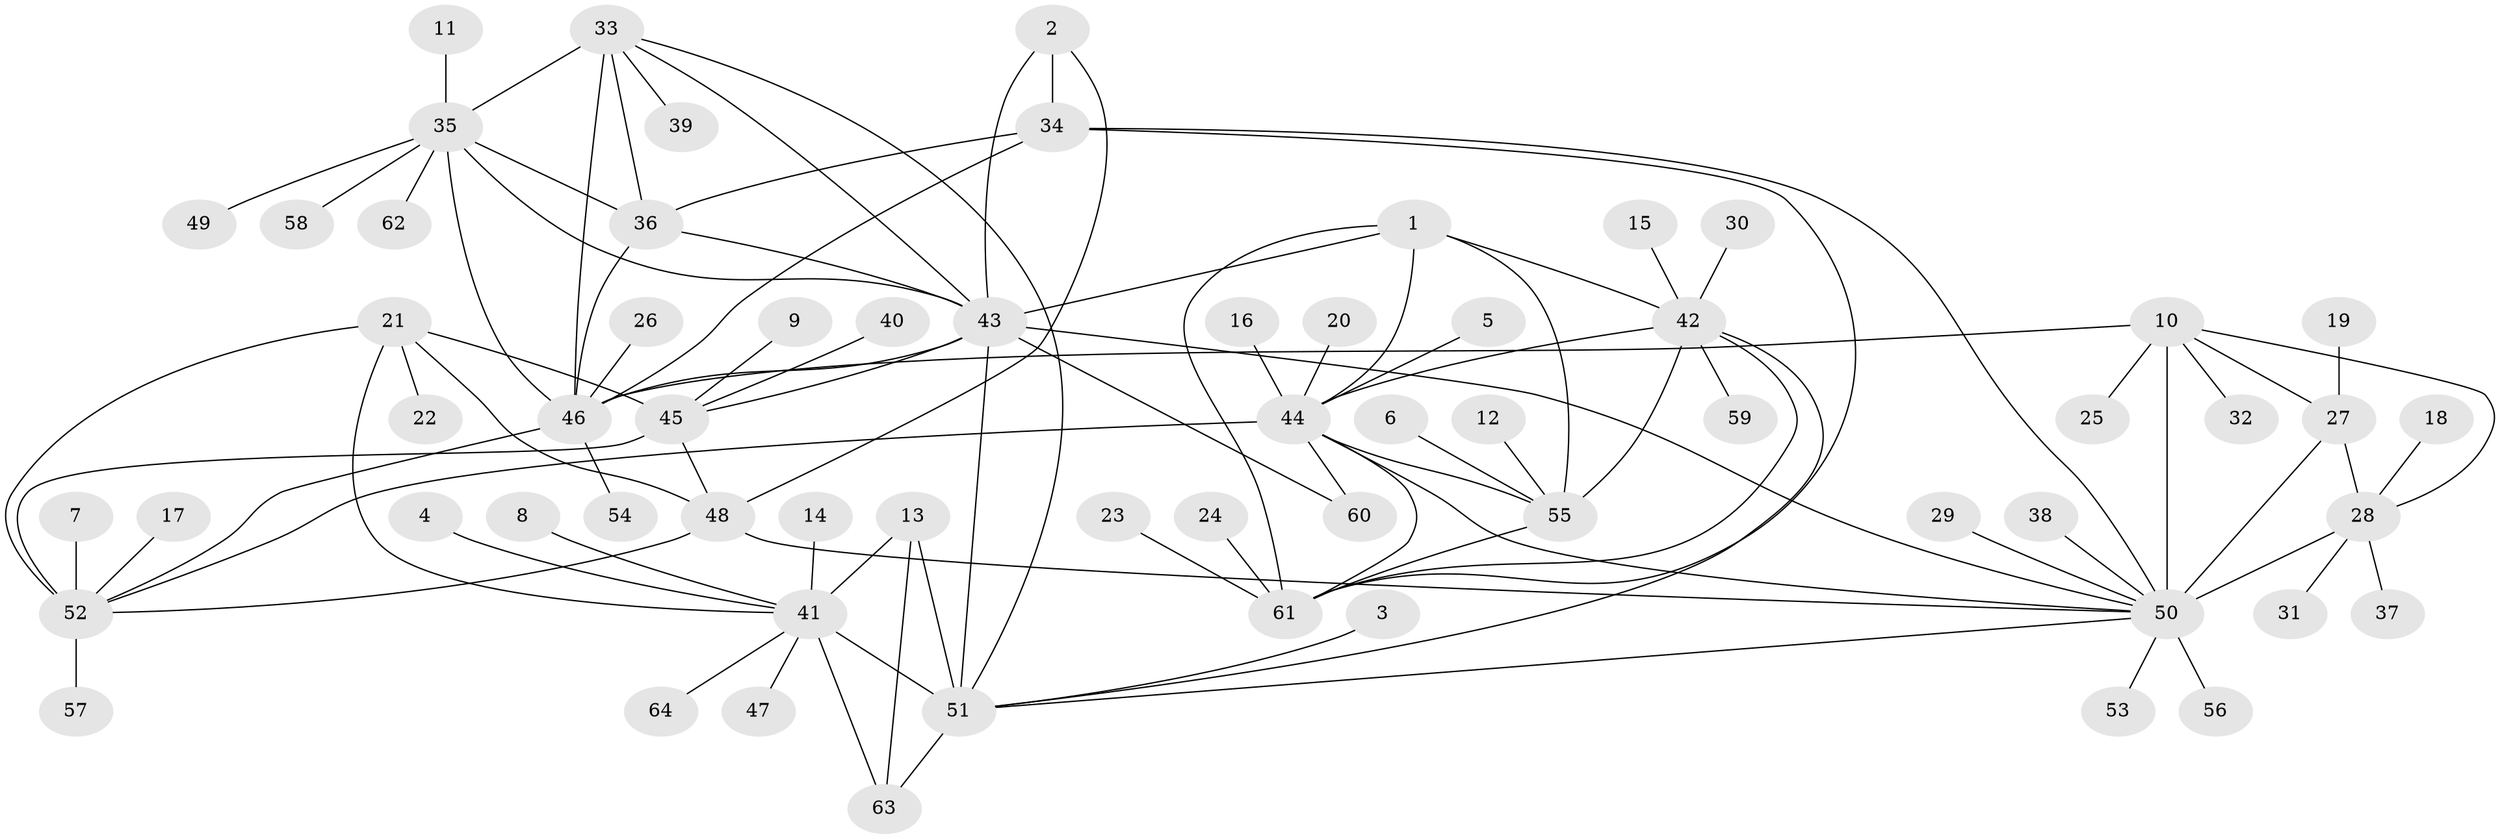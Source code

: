 // original degree distribution, {6: 0.0234375, 8: 0.0625, 12: 0.0234375, 9: 0.0546875, 10: 0.015625, 13: 0.0078125, 11: 0.015625, 5: 0.015625, 7: 0.015625, 3: 0.015625, 1: 0.578125, 2: 0.1640625, 4: 0.0078125}
// Generated by graph-tools (version 1.1) at 2025/26/03/09/25 03:26:44]
// undirected, 64 vertices, 99 edges
graph export_dot {
graph [start="1"]
  node [color=gray90,style=filled];
  1;
  2;
  3;
  4;
  5;
  6;
  7;
  8;
  9;
  10;
  11;
  12;
  13;
  14;
  15;
  16;
  17;
  18;
  19;
  20;
  21;
  22;
  23;
  24;
  25;
  26;
  27;
  28;
  29;
  30;
  31;
  32;
  33;
  34;
  35;
  36;
  37;
  38;
  39;
  40;
  41;
  42;
  43;
  44;
  45;
  46;
  47;
  48;
  49;
  50;
  51;
  52;
  53;
  54;
  55;
  56;
  57;
  58;
  59;
  60;
  61;
  62;
  63;
  64;
  1 -- 42 [weight=2.0];
  1 -- 43 [weight=1.0];
  1 -- 44 [weight=2.0];
  1 -- 55 [weight=2.0];
  1 -- 61 [weight=2.0];
  2 -- 34 [weight=1.0];
  2 -- 43 [weight=1.0];
  2 -- 48 [weight=1.0];
  3 -- 51 [weight=1.0];
  4 -- 41 [weight=1.0];
  5 -- 44 [weight=1.0];
  6 -- 55 [weight=1.0];
  7 -- 52 [weight=1.0];
  8 -- 41 [weight=1.0];
  9 -- 45 [weight=1.0];
  10 -- 25 [weight=1.0];
  10 -- 27 [weight=2.0];
  10 -- 28 [weight=2.0];
  10 -- 32 [weight=1.0];
  10 -- 46 [weight=1.0];
  10 -- 50 [weight=4.0];
  11 -- 35 [weight=1.0];
  12 -- 55 [weight=1.0];
  13 -- 41 [weight=2.0];
  13 -- 51 [weight=2.0];
  13 -- 63 [weight=1.0];
  14 -- 41 [weight=1.0];
  15 -- 42 [weight=1.0];
  16 -- 44 [weight=1.0];
  17 -- 52 [weight=1.0];
  18 -- 28 [weight=1.0];
  19 -- 27 [weight=1.0];
  20 -- 44 [weight=1.0];
  21 -- 22 [weight=1.0];
  21 -- 41 [weight=1.0];
  21 -- 45 [weight=4.0];
  21 -- 48 [weight=2.0];
  21 -- 52 [weight=2.0];
  23 -- 61 [weight=1.0];
  24 -- 61 [weight=1.0];
  26 -- 46 [weight=1.0];
  27 -- 28 [weight=1.0];
  27 -- 50 [weight=2.0];
  28 -- 31 [weight=1.0];
  28 -- 37 [weight=1.0];
  28 -- 50 [weight=2.0];
  29 -- 50 [weight=1.0];
  30 -- 42 [weight=1.0];
  33 -- 35 [weight=1.0];
  33 -- 36 [weight=1.0];
  33 -- 39 [weight=1.0];
  33 -- 43 [weight=1.0];
  33 -- 46 [weight=2.0];
  33 -- 51 [weight=1.0];
  34 -- 36 [weight=1.0];
  34 -- 46 [weight=1.0];
  34 -- 50 [weight=1.0];
  34 -- 61 [weight=1.0];
  35 -- 36 [weight=1.0];
  35 -- 43 [weight=1.0];
  35 -- 46 [weight=2.0];
  35 -- 49 [weight=1.0];
  35 -- 58 [weight=1.0];
  35 -- 62 [weight=1.0];
  36 -- 43 [weight=1.0];
  36 -- 46 [weight=2.0];
  38 -- 50 [weight=1.0];
  40 -- 45 [weight=1.0];
  41 -- 47 [weight=1.0];
  41 -- 51 [weight=4.0];
  41 -- 63 [weight=2.0];
  41 -- 64 [weight=1.0];
  42 -- 44 [weight=1.0];
  42 -- 51 [weight=1.0];
  42 -- 55 [weight=1.0];
  42 -- 59 [weight=1.0];
  42 -- 61 [weight=1.0];
  43 -- 45 [weight=1.0];
  43 -- 46 [weight=2.0];
  43 -- 50 [weight=1.0];
  43 -- 51 [weight=2.0];
  43 -- 60 [weight=1.0];
  44 -- 50 [weight=1.0];
  44 -- 52 [weight=1.0];
  44 -- 55 [weight=1.0];
  44 -- 60 [weight=1.0];
  44 -- 61 [weight=1.0];
  45 -- 48 [weight=2.0];
  45 -- 52 [weight=2.0];
  46 -- 52 [weight=1.0];
  46 -- 54 [weight=1.0];
  48 -- 50 [weight=1.0];
  48 -- 52 [weight=1.0];
  50 -- 51 [weight=1.0];
  50 -- 53 [weight=1.0];
  50 -- 56 [weight=1.0];
  51 -- 63 [weight=2.0];
  52 -- 57 [weight=1.0];
  55 -- 61 [weight=1.0];
}
